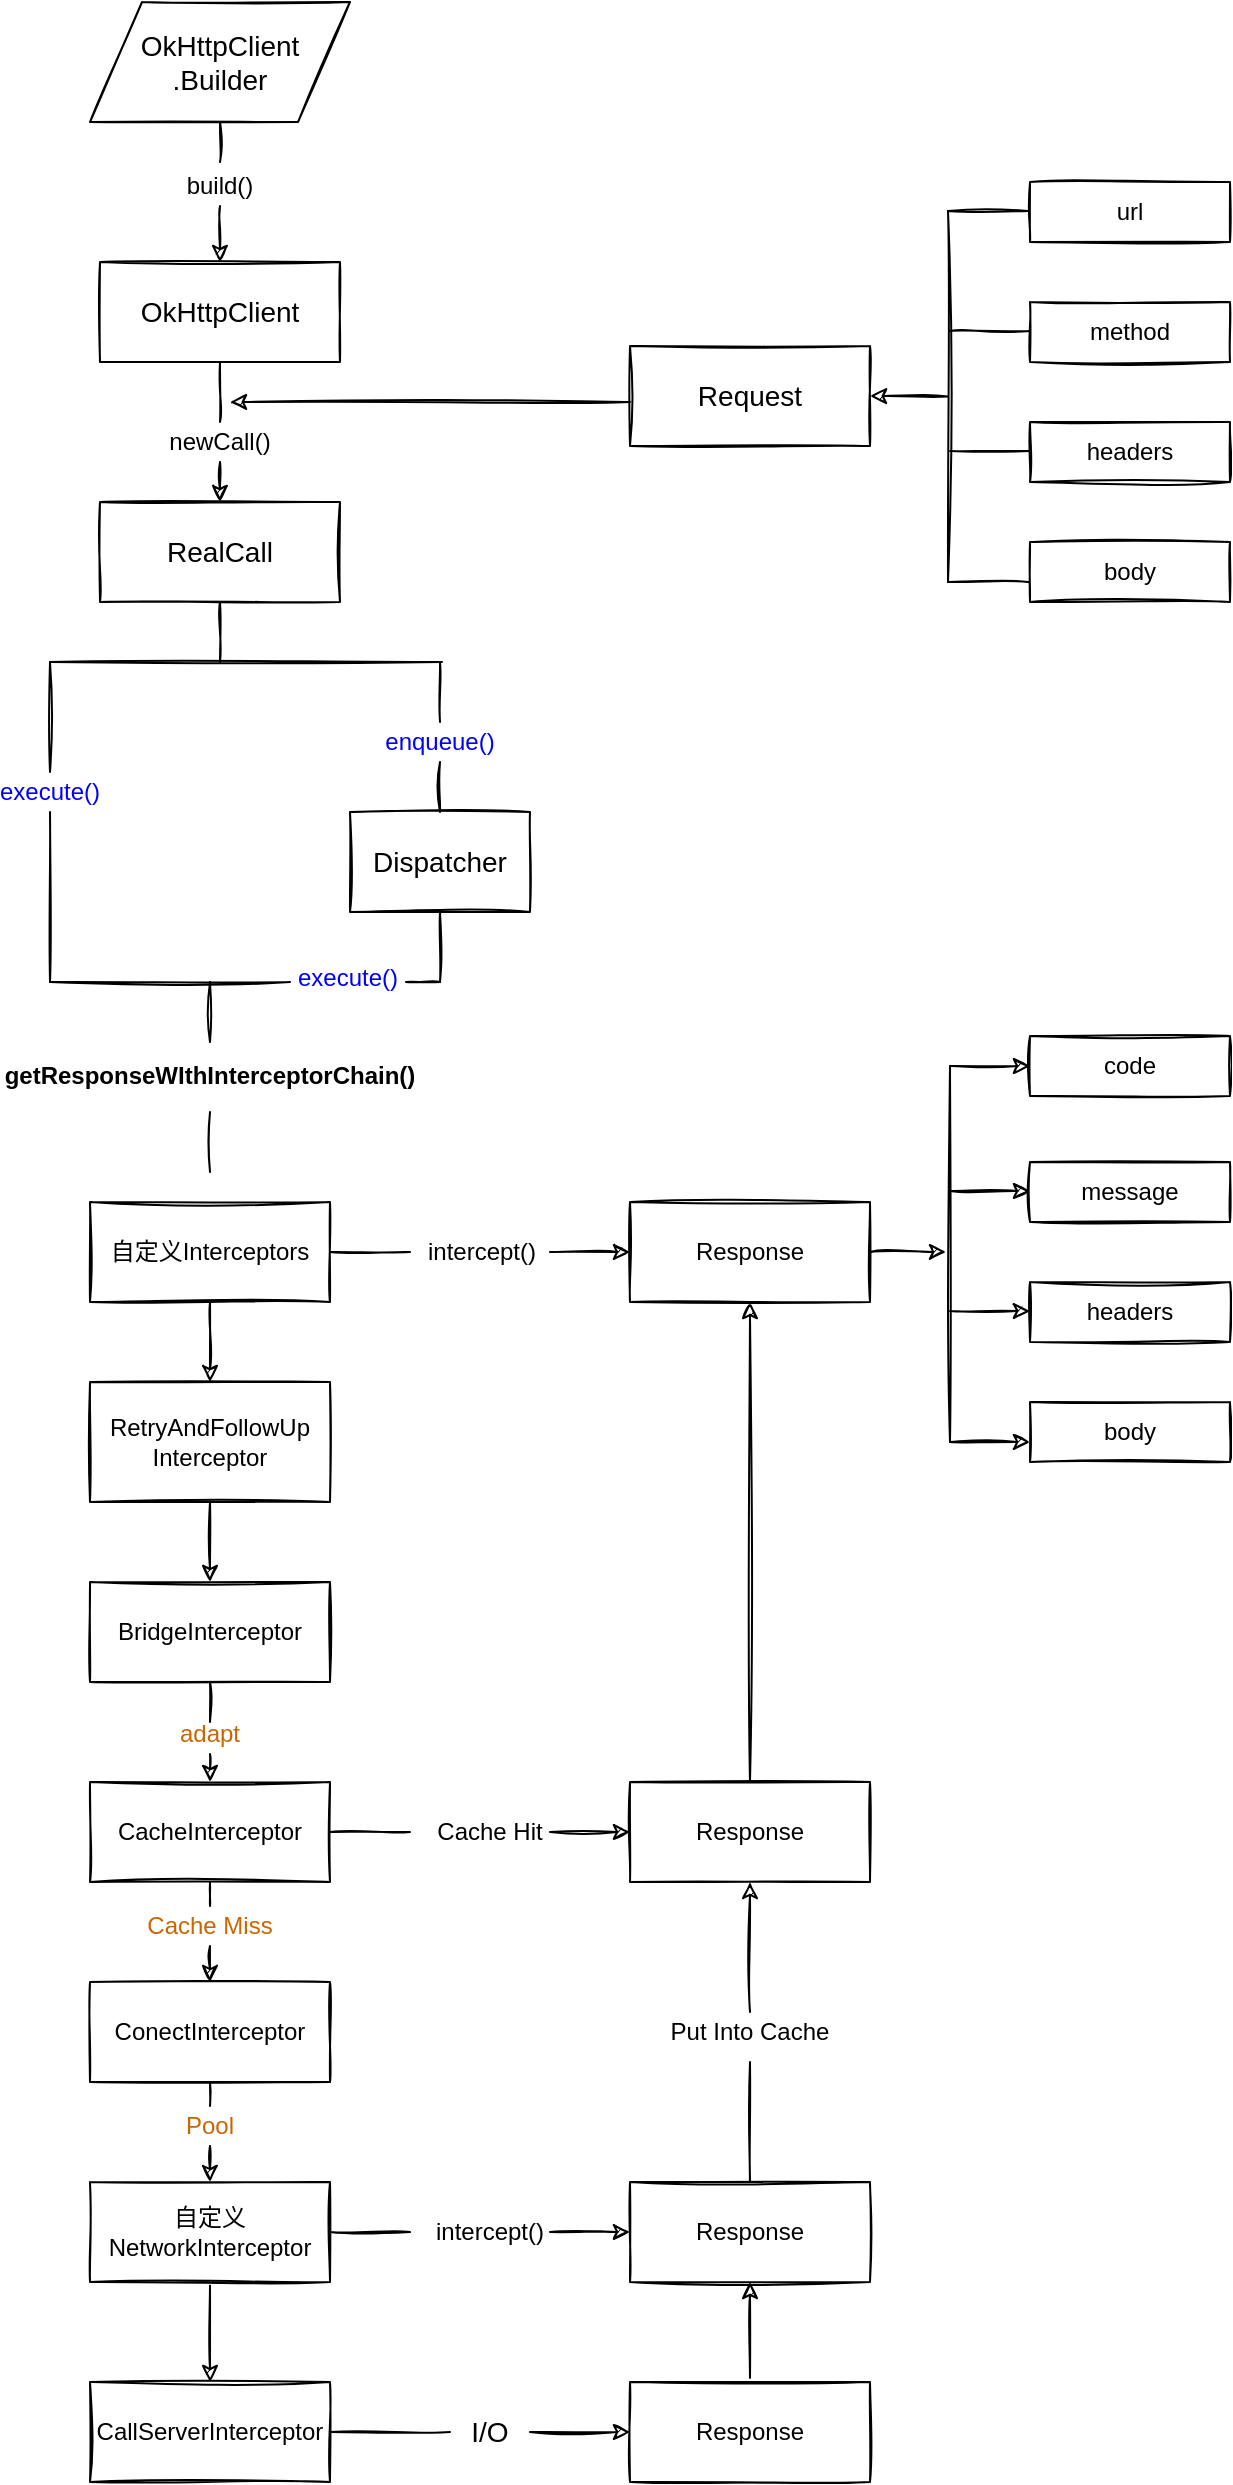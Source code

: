 <mxfile version="14.2.2" type="device"><diagram id="moZjUlrv1P99qllZAHhx" name="第 1 页"><mxGraphModel dx="889" dy="518" grid="1" gridSize="10" guides="1" tooltips="1" connect="1" arrows="1" fold="1" page="1" pageScale="1" pageWidth="850" pageHeight="1100" math="0" shadow="0"><root><mxCell id="0"/><mxCell id="1" parent="0"/><mxCell id="3" value="&lt;font style=&quot;font-size: 14px&quot;&gt;OkHttpClient&lt;br&gt;.Builder&lt;/font&gt;" style="shape=parallelogram;perimeter=parallelogramPerimeter;whiteSpace=wrap;html=1;sketch=1;" parent="1" vertex="1"><mxGeometry x="50" y="60" width="130" height="60" as="geometry"/></mxCell><mxCell id="4" value="&lt;font style=&quot;font-size: 14px&quot;&gt;OkHttpClient&lt;/font&gt;" style="rounded=0;whiteSpace=wrap;html=1;sketch=1;" parent="1" vertex="1"><mxGeometry x="55" y="190" width="120" height="50" as="geometry"/></mxCell><mxCell id="5" value="&lt;font style=&quot;font-size: 14px&quot;&gt;RealCall&lt;/font&gt;" style="rounded=0;whiteSpace=wrap;html=1;sketch=1;" parent="1" vertex="1"><mxGeometry x="55" y="310" width="120" height="50" as="geometry"/></mxCell><mxCell id="10" value="" style="endArrow=none;html=1;entryX=0.5;entryY=1;entryDx=0;entryDy=0;sketch=1;" parent="1" target="3" edge="1"><mxGeometry width="50" height="50" relative="1" as="geometry"><mxPoint x="115" y="140" as="sourcePoint"/><mxPoint x="270" y="140" as="targetPoint"/></mxGeometry></mxCell><mxCell id="11" value="build()" style="text;html=1;strokeColor=none;fillColor=none;align=center;verticalAlign=middle;whiteSpace=wrap;rounded=0;sketch=1;" parent="1" vertex="1"><mxGeometry x="95" y="142" width="40" height="20" as="geometry"/></mxCell><mxCell id="12" value="" style="endArrow=classic;html=1;exitX=0.5;exitY=1;exitDx=0;exitDy=0;entryX=0.5;entryY=0;entryDx=0;entryDy=0;sketch=1;" parent="1" source="11" target="4" edge="1"><mxGeometry width="50" height="50" relative="1" as="geometry"><mxPoint x="50" y="440" as="sourcePoint"/><mxPoint x="100" y="390" as="targetPoint"/></mxGeometry></mxCell><mxCell id="13" value="" style="endArrow=none;html=1;entryX=0.5;entryY=1;entryDx=0;entryDy=0;exitX=0.5;exitY=0;exitDx=0;exitDy=0;sketch=1;" parent="1" source="14" target="4" edge="1"><mxGeometry width="50" height="50" relative="1" as="geometry"><mxPoint x="50" y="440" as="sourcePoint"/><mxPoint x="100" y="390" as="targetPoint"/></mxGeometry></mxCell><mxCell id="14" value="newCall()" style="text;html=1;strokeColor=none;fillColor=none;align=center;verticalAlign=middle;whiteSpace=wrap;rounded=0;sketch=1;" parent="1" vertex="1"><mxGeometry x="95" y="270" width="40" height="20" as="geometry"/></mxCell><mxCell id="15" value="" style="endArrow=classic;html=1;exitX=0.5;exitY=1;exitDx=0;exitDy=0;entryX=0.5;entryY=0;entryDx=0;entryDy=0;sketch=1;" parent="1" source="14" target="5" edge="1"><mxGeometry width="50" height="50" relative="1" as="geometry"><mxPoint x="50" y="440" as="sourcePoint"/><mxPoint x="100" y="390" as="targetPoint"/></mxGeometry></mxCell><mxCell id="16" value="&lt;font style=&quot;font-size: 14px&quot;&gt;Request&lt;/font&gt;" style="rounded=0;whiteSpace=wrap;html=1;sketch=1;" parent="1" vertex="1"><mxGeometry x="320" y="232" width="120" height="50" as="geometry"/></mxCell><mxCell id="19" value="" style="endArrow=classic;html=1;sketch=1;" parent="1" edge="1"><mxGeometry width="50" height="50" relative="1" as="geometry"><mxPoint x="320" y="260" as="sourcePoint"/><mxPoint x="120" y="260" as="targetPoint"/></mxGeometry></mxCell><mxCell id="20" value="url" style="rounded=0;whiteSpace=wrap;html=1;sketch=1;" parent="1" vertex="1"><mxGeometry x="520" y="150" width="100" height="30" as="geometry"/></mxCell><mxCell id="21" value="method" style="rounded=0;whiteSpace=wrap;html=1;sketch=1;" parent="1" vertex="1"><mxGeometry x="520" y="210" width="100" height="30" as="geometry"/></mxCell><mxCell id="22" value="headers" style="rounded=0;whiteSpace=wrap;html=1;sketch=1;" parent="1" vertex="1"><mxGeometry x="520" y="270" width="100" height="30" as="geometry"/></mxCell><mxCell id="23" value="body" style="rounded=0;whiteSpace=wrap;html=1;sketch=1;" parent="1" vertex="1"><mxGeometry x="520" y="330" width="100" height="30" as="geometry"/></mxCell><mxCell id="26" value="" style="shape=partialRectangle;whiteSpace=wrap;html=1;bottom=1;right=1;left=1;top=0;fillColor=none;routingCenterX=-0.5;direction=south;sketch=1;" parent="1" vertex="1"><mxGeometry x="479" y="164.5" width="40" height="185.5" as="geometry"/></mxCell><mxCell id="28" value="" style="endArrow=none;html=1;sketch=1;" parent="1" edge="1"><mxGeometry width="50" height="50" relative="1" as="geometry"><mxPoint x="480" y="224.5" as="sourcePoint"/><mxPoint x="520" y="224.5" as="targetPoint"/></mxGeometry></mxCell><mxCell id="32" value="" style="endArrow=none;html=1;exitX=0.661;exitY=0.95;exitDx=0;exitDy=0;exitPerimeter=0;entryX=0.661;entryY=-0.025;entryDx=0;entryDy=0;entryPerimeter=0;sketch=1;" parent="1" edge="1"><mxGeometry width="50" height="50" relative="1" as="geometry"><mxPoint x="480" y="284.52" as="sourcePoint"/><mxPoint x="520" y="284.5" as="targetPoint"/></mxGeometry></mxCell><mxCell id="_YQ4pMRoCNjFfdMmOIvC-35" value="&lt;font style=&quot;font-size: 14px&quot;&gt;Dispatcher&lt;/font&gt;" style="rounded=0;whiteSpace=wrap;html=1;sketch=1;" vertex="1" parent="1"><mxGeometry x="180" y="465" width="90" height="50" as="geometry"/></mxCell><mxCell id="_YQ4pMRoCNjFfdMmOIvC-36" value="&lt;font color=&quot;#0000ff&quot;&gt;execute()&lt;/font&gt;" style="text;html=1;strokeColor=none;fillColor=none;align=center;verticalAlign=middle;whiteSpace=wrap;rounded=0;sketch=1;" vertex="1" parent="1"><mxGeometry x="10" y="445" width="40" height="20" as="geometry"/></mxCell><mxCell id="_YQ4pMRoCNjFfdMmOIvC-37" value="&lt;font color=&quot;#0000ff&quot;&gt;enqueue()&lt;/font&gt;" style="text;html=1;strokeColor=none;fillColor=none;align=center;verticalAlign=middle;whiteSpace=wrap;rounded=0;sketch=1;" vertex="1" parent="1"><mxGeometry x="205" y="420" width="40" height="20" as="geometry"/></mxCell><mxCell id="_YQ4pMRoCNjFfdMmOIvC-39" value="" style="endArrow=none;html=1;entryX=0.5;entryY=1;entryDx=0;entryDy=0;sketch=1;" edge="1" parent="1" target="5"><mxGeometry width="50" height="50" relative="1" as="geometry"><mxPoint x="115" y="390" as="sourcePoint"/><mxPoint x="120" y="400" as="targetPoint"/></mxGeometry></mxCell><mxCell id="_YQ4pMRoCNjFfdMmOIvC-40" value="" style="endArrow=none;html=1;sketch=1;" edge="1" parent="1"><mxGeometry width="50" height="50" relative="1" as="geometry"><mxPoint x="30" y="390" as="sourcePoint"/><mxPoint x="226" y="390" as="targetPoint"/></mxGeometry></mxCell><mxCell id="_YQ4pMRoCNjFfdMmOIvC-41" value="" style="endArrow=none;html=1;exitX=0.5;exitY=0;exitDx=0;exitDy=0;sketch=1;" edge="1" parent="1" source="_YQ4pMRoCNjFfdMmOIvC-37"><mxGeometry width="50" height="50" relative="1" as="geometry"><mxPoint x="50" y="490" as="sourcePoint"/><mxPoint x="225" y="390" as="targetPoint"/></mxGeometry></mxCell><mxCell id="_YQ4pMRoCNjFfdMmOIvC-42" value="" style="endArrow=none;html=1;entryX=0.5;entryY=1;entryDx=0;entryDy=0;exitX=0.5;exitY=0;exitDx=0;exitDy=0;sketch=1;" edge="1" parent="1" source="_YQ4pMRoCNjFfdMmOIvC-35" target="_YQ4pMRoCNjFfdMmOIvC-37"><mxGeometry width="50" height="50" relative="1" as="geometry"><mxPoint x="120" y="520" as="sourcePoint"/><mxPoint x="170" y="470" as="targetPoint"/></mxGeometry></mxCell><mxCell id="_YQ4pMRoCNjFfdMmOIvC-43" value="" style="endArrow=none;html=1;exitX=0.5;exitY=0;exitDx=0;exitDy=0;sketch=1;" edge="1" parent="1" source="_YQ4pMRoCNjFfdMmOIvC-36"><mxGeometry width="50" height="50" relative="1" as="geometry"><mxPoint x="20" y="460" as="sourcePoint"/><mxPoint x="30" y="390" as="targetPoint"/></mxGeometry></mxCell><mxCell id="_YQ4pMRoCNjFfdMmOIvC-44" value="" style="endArrow=none;html=1;sketch=1;" edge="1" parent="1"><mxGeometry width="50" height="50" relative="1" as="geometry"><mxPoint x="30" y="550" as="sourcePoint"/><mxPoint x="150" y="550" as="targetPoint"/></mxGeometry></mxCell><mxCell id="_YQ4pMRoCNjFfdMmOIvC-45" value="" style="endArrow=none;html=1;entryX=0.5;entryY=1;entryDx=0;entryDy=0;sketch=1;" edge="1" parent="1" target="_YQ4pMRoCNjFfdMmOIvC-36"><mxGeometry width="50" height="50" relative="1" as="geometry"><mxPoint x="30" y="550" as="sourcePoint"/><mxPoint x="100" y="490" as="targetPoint"/></mxGeometry></mxCell><mxCell id="_YQ4pMRoCNjFfdMmOIvC-46" value="&lt;font color=&quot;#0000ff&quot;&gt;execute()&lt;/font&gt;" style="text;html=1;strokeColor=none;fillColor=none;align=center;verticalAlign=middle;whiteSpace=wrap;rounded=0;sketch=1;" vertex="1" parent="1"><mxGeometry x="159" y="538" width="40" height="20" as="geometry"/></mxCell><mxCell id="_YQ4pMRoCNjFfdMmOIvC-47" value="" style="endArrow=none;html=1;entryX=0.5;entryY=1;entryDx=0;entryDy=0;sketch=1;" edge="1" parent="1" target="_YQ4pMRoCNjFfdMmOIvC-35"><mxGeometry width="50" height="50" relative="1" as="geometry"><mxPoint x="225" y="550" as="sourcePoint"/><mxPoint x="300" y="570" as="targetPoint"/></mxGeometry></mxCell><mxCell id="_YQ4pMRoCNjFfdMmOIvC-48" value="" style="endArrow=none;html=1;exitX=1;exitY=0.5;exitDx=0;exitDy=0;sketch=1;" edge="1" parent="1"><mxGeometry width="50" height="50" relative="1" as="geometry"><mxPoint x="208" y="550" as="sourcePoint"/><mxPoint x="225" y="550" as="targetPoint"/></mxGeometry></mxCell><mxCell id="_YQ4pMRoCNjFfdMmOIvC-49" value="" style="endArrow=none;html=1;sketch=1;" edge="1" parent="1"><mxGeometry width="50" height="50" relative="1" as="geometry"><mxPoint x="110" y="580" as="sourcePoint"/><mxPoint x="110" y="550" as="targetPoint"/></mxGeometry></mxCell><mxCell id="_YQ4pMRoCNjFfdMmOIvC-51" value="&lt;b&gt;getResponseWIthInterceptorChain()&lt;/b&gt;" style="text;html=1;strokeColor=none;fillColor=none;align=center;verticalAlign=middle;whiteSpace=wrap;rounded=0;sketch=1;" vertex="1" parent="1"><mxGeometry x="5" y="587" width="210" height="20" as="geometry"/></mxCell><mxCell id="_YQ4pMRoCNjFfdMmOIvC-52" value="" style="endArrow=none;html=1;sketch=1;" edge="1" parent="1"><mxGeometry width="50" height="50" relative="1" as="geometry"><mxPoint x="110" y="645" as="sourcePoint"/><mxPoint x="110" y="615" as="targetPoint"/></mxGeometry></mxCell><mxCell id="_YQ4pMRoCNjFfdMmOIvC-56" style="edgeStyle=orthogonalEdgeStyle;curved=0;rounded=1;sketch=1;orthogonalLoop=1;jettySize=auto;html=1;exitX=0.5;exitY=1;exitDx=0;exitDy=0;entryX=0.5;entryY=0;entryDx=0;entryDy=0;" edge="1" parent="1" source="_YQ4pMRoCNjFfdMmOIvC-53" target="_YQ4pMRoCNjFfdMmOIvC-54"><mxGeometry relative="1" as="geometry"/></mxCell><mxCell id="_YQ4pMRoCNjFfdMmOIvC-53" value="自定义Interceptors" style="rounded=0;whiteSpace=wrap;html=1;sketch=1;" vertex="1" parent="1"><mxGeometry x="50" y="660" width="120" height="50" as="geometry"/></mxCell><mxCell id="_YQ4pMRoCNjFfdMmOIvC-75" style="edgeStyle=orthogonalEdgeStyle;curved=0;rounded=1;sketch=1;orthogonalLoop=1;jettySize=auto;html=1;exitX=0.5;exitY=1;exitDx=0;exitDy=0;entryX=0.5;entryY=0;entryDx=0;entryDy=0;" edge="1" parent="1" source="_YQ4pMRoCNjFfdMmOIvC-54" target="_YQ4pMRoCNjFfdMmOIvC-57"><mxGeometry relative="1" as="geometry"/></mxCell><mxCell id="_YQ4pMRoCNjFfdMmOIvC-54" value="RetryAndFollowUp&lt;br&gt;Interceptor" style="rounded=0;whiteSpace=wrap;html=1;sketch=1;" vertex="1" parent="1"><mxGeometry x="50" y="750" width="120" height="60" as="geometry"/></mxCell><mxCell id="_YQ4pMRoCNjFfdMmOIvC-57" value="BridgeInterceptor" style="rounded=0;whiteSpace=wrap;html=1;sketch=1;" vertex="1" parent="1"><mxGeometry x="50" y="850" width="120" height="50" as="geometry"/></mxCell><mxCell id="_YQ4pMRoCNjFfdMmOIvC-58" value="CacheInterceptor" style="rounded=0;whiteSpace=wrap;html=1;sketch=1;" vertex="1" parent="1"><mxGeometry x="50" y="950" width="120" height="50" as="geometry"/></mxCell><mxCell id="_YQ4pMRoCNjFfdMmOIvC-59" value="ConectInterceptor" style="rounded=0;whiteSpace=wrap;html=1;sketch=1;" vertex="1" parent="1"><mxGeometry x="50" y="1050" width="120" height="50" as="geometry"/></mxCell><mxCell id="_YQ4pMRoCNjFfdMmOIvC-65" style="edgeStyle=orthogonalEdgeStyle;curved=0;rounded=1;sketch=1;orthogonalLoop=1;jettySize=auto;html=1;exitX=0.5;exitY=1;exitDx=0;exitDy=0;entryX=0.5;entryY=0;entryDx=0;entryDy=0;" edge="1" parent="1" source="_YQ4pMRoCNjFfdMmOIvC-60" target="_YQ4pMRoCNjFfdMmOIvC-64"><mxGeometry relative="1" as="geometry"/></mxCell><mxCell id="_YQ4pMRoCNjFfdMmOIvC-60" value="自定义NetworkInterceptor" style="rounded=0;whiteSpace=wrap;html=1;sketch=1;" vertex="1" parent="1"><mxGeometry x="50" y="1150" width="120" height="50" as="geometry"/></mxCell><mxCell id="_YQ4pMRoCNjFfdMmOIvC-64" value="CallServerInterceptor" style="rounded=0;whiteSpace=wrap;html=1;sketch=1;" vertex="1" parent="1"><mxGeometry x="50" y="1250" width="120" height="50" as="geometry"/></mxCell><mxCell id="_YQ4pMRoCNjFfdMmOIvC-67" value="Response" style="rounded=0;whiteSpace=wrap;html=1;sketch=1;" vertex="1" parent="1"><mxGeometry x="320" y="1150" width="120" height="50" as="geometry"/></mxCell><mxCell id="_YQ4pMRoCNjFfdMmOIvC-71" value="&lt;font style=&quot;font-size: 14px&quot;&gt;I/O&lt;/font&gt;" style="text;html=1;strokeColor=none;fillColor=none;align=center;verticalAlign=middle;whiteSpace=wrap;rounded=0;sketch=1;" vertex="1" parent="1"><mxGeometry x="230" y="1265" width="40" height="20" as="geometry"/></mxCell><mxCell id="_YQ4pMRoCNjFfdMmOIvC-72" value="" style="endArrow=none;html=1;exitX=1;exitY=0.5;exitDx=0;exitDy=0;entryX=0;entryY=0.5;entryDx=0;entryDy=0;sketch=1;" edge="1" parent="1" source="_YQ4pMRoCNjFfdMmOIvC-64" target="_YQ4pMRoCNjFfdMmOIvC-71"><mxGeometry width="50" height="50" relative="1" as="geometry"><mxPoint x="320" y="1130" as="sourcePoint"/><mxPoint x="370" y="1080" as="targetPoint"/></mxGeometry></mxCell><mxCell id="_YQ4pMRoCNjFfdMmOIvC-73" value="" style="endArrow=classic;html=1;exitX=1;exitY=0.5;exitDx=0;exitDy=0;sketch=1;" edge="1" parent="1" source="_YQ4pMRoCNjFfdMmOIvC-71"><mxGeometry width="50" height="50" relative="1" as="geometry"><mxPoint x="350" y="1290" as="sourcePoint"/><mxPoint x="320" y="1275" as="targetPoint"/></mxGeometry></mxCell><mxCell id="_YQ4pMRoCNjFfdMmOIvC-89" style="edgeStyle=orthogonalEdgeStyle;curved=0;rounded=1;sketch=1;orthogonalLoop=1;jettySize=auto;html=1;exitX=0.5;exitY=0;exitDx=0;exitDy=0;entryX=0.5;entryY=1;entryDx=0;entryDy=0;" edge="1" parent="1" source="_YQ4pMRoCNjFfdMmOIvC-76" target="_YQ4pMRoCNjFfdMmOIvC-77"><mxGeometry relative="1" as="geometry"/></mxCell><mxCell id="_YQ4pMRoCNjFfdMmOIvC-76" value="Response" style="rounded=0;whiteSpace=wrap;html=1;sketch=1;" vertex="1" parent="1"><mxGeometry x="320" y="950" width="120" height="50" as="geometry"/></mxCell><mxCell id="_YQ4pMRoCNjFfdMmOIvC-103" style="edgeStyle=orthogonalEdgeStyle;curved=0;rounded=1;sketch=1;orthogonalLoop=1;jettySize=auto;html=1;exitX=1;exitY=0.5;exitDx=0;exitDy=0;entryX=0.5;entryY=1;entryDx=0;entryDy=0;" edge="1" parent="1" source="_YQ4pMRoCNjFfdMmOIvC-77"><mxGeometry relative="1" as="geometry"><mxPoint x="478" y="684.5" as="targetPoint"/></mxGeometry></mxCell><mxCell id="_YQ4pMRoCNjFfdMmOIvC-77" value="Response" style="rounded=0;whiteSpace=wrap;html=1;sketch=1;" vertex="1" parent="1"><mxGeometry x="320" y="660" width="120" height="50" as="geometry"/></mxCell><mxCell id="_YQ4pMRoCNjFfdMmOIvC-79" style="edgeStyle=orthogonalEdgeStyle;curved=0;rounded=1;sketch=1;orthogonalLoop=1;jettySize=auto;html=1;exitX=0.5;exitY=0;exitDx=0;exitDy=0;entryX=0.5;entryY=1;entryDx=0;entryDy=0;" edge="1" parent="1" source="_YQ4pMRoCNjFfdMmOIvC-78" target="_YQ4pMRoCNjFfdMmOIvC-67"><mxGeometry relative="1" as="geometry"/></mxCell><mxCell id="_YQ4pMRoCNjFfdMmOIvC-78" value="Response" style="rounded=0;whiteSpace=wrap;html=1;sketch=1;" vertex="1" parent="1"><mxGeometry x="320" y="1250" width="120" height="50" as="geometry"/></mxCell><mxCell id="_YQ4pMRoCNjFfdMmOIvC-81" value="intercept()" style="text;html=1;strokeColor=none;fillColor=none;align=center;verticalAlign=middle;whiteSpace=wrap;rounded=0;sketch=1;" vertex="1" parent="1"><mxGeometry x="230" y="1165" width="40" height="20" as="geometry"/></mxCell><mxCell id="_YQ4pMRoCNjFfdMmOIvC-82" value="" style="endArrow=classic;html=1;entryX=0;entryY=0.5;entryDx=0;entryDy=0;sketch=1;" edge="1" parent="1" target="_YQ4pMRoCNjFfdMmOIvC-67"><mxGeometry width="50" height="50" relative="1" as="geometry"><mxPoint x="280" y="1175" as="sourcePoint"/><mxPoint x="340" y="1160" as="targetPoint"/></mxGeometry></mxCell><mxCell id="_YQ4pMRoCNjFfdMmOIvC-83" value="" style="endArrow=none;html=1;exitX=1;exitY=0.5;exitDx=0;exitDy=0;sketch=1;" edge="1" parent="1" source="_YQ4pMRoCNjFfdMmOIvC-60"><mxGeometry width="50" height="50" relative="1" as="geometry"><mxPoint x="270" y="1140" as="sourcePoint"/><mxPoint x="210" y="1175" as="targetPoint"/></mxGeometry></mxCell><mxCell id="_YQ4pMRoCNjFfdMmOIvC-86" value="intercept()" style="text;html=1;strokeColor=none;fillColor=none;align=center;verticalAlign=middle;whiteSpace=wrap;rounded=0;sketch=1;" vertex="1" parent="1"><mxGeometry x="226" y="675" width="40" height="20" as="geometry"/></mxCell><mxCell id="_YQ4pMRoCNjFfdMmOIvC-87" value="" style="endArrow=none;html=1;exitX=1;exitY=0.5;exitDx=0;exitDy=0;sketch=1;" edge="1" parent="1" source="_YQ4pMRoCNjFfdMmOIvC-53"><mxGeometry width="50" height="50" relative="1" as="geometry"><mxPoint x="200" y="810" as="sourcePoint"/><mxPoint x="210" y="685" as="targetPoint"/></mxGeometry></mxCell><mxCell id="_YQ4pMRoCNjFfdMmOIvC-88" value="" style="endArrow=classic;html=1;entryX=0;entryY=0.5;entryDx=0;entryDy=0;sketch=1;" edge="1" parent="1" target="_YQ4pMRoCNjFfdMmOIvC-77"><mxGeometry width="50" height="50" relative="1" as="geometry"><mxPoint x="280" y="685" as="sourcePoint"/><mxPoint x="340" y="820" as="targetPoint"/></mxGeometry></mxCell><mxCell id="_YQ4pMRoCNjFfdMmOIvC-91" value="Cache Hit" style="text;html=1;strokeColor=none;fillColor=none;align=center;verticalAlign=middle;whiteSpace=wrap;rounded=0;sketch=1;" vertex="1" parent="1"><mxGeometry x="220" y="965" width="60" height="20" as="geometry"/></mxCell><mxCell id="_YQ4pMRoCNjFfdMmOIvC-92" value="" style="endArrow=none;html=1;exitX=1;exitY=0.5;exitDx=0;exitDy=0;sketch=1;" edge="1" parent="1" source="_YQ4pMRoCNjFfdMmOIvC-58"><mxGeometry width="50" height="50" relative="1" as="geometry"><mxPoint x="190" y="1100" as="sourcePoint"/><mxPoint x="210" y="975" as="targetPoint"/></mxGeometry></mxCell><mxCell id="_YQ4pMRoCNjFfdMmOIvC-93" value="" style="endArrow=classic;html=1;entryX=0;entryY=0.5;entryDx=0;entryDy=0;exitX=1;exitY=0.5;exitDx=0;exitDy=0;sketch=1;" edge="1" parent="1" source="_YQ4pMRoCNjFfdMmOIvC-91" target="_YQ4pMRoCNjFfdMmOIvC-76"><mxGeometry width="50" height="50" relative="1" as="geometry"><mxPoint x="290" y="975" as="sourcePoint"/><mxPoint x="310" y="1040" as="targetPoint"/></mxGeometry></mxCell><mxCell id="_YQ4pMRoCNjFfdMmOIvC-97" value="headers" style="rounded=0;whiteSpace=wrap;html=1;sketch=1;" vertex="1" parent="1"><mxGeometry x="520" y="700" width="100" height="30" as="geometry"/></mxCell><mxCell id="_YQ4pMRoCNjFfdMmOIvC-98" value="message" style="rounded=0;whiteSpace=wrap;html=1;sketch=1;" vertex="1" parent="1"><mxGeometry x="520" y="640" width="100" height="30" as="geometry"/></mxCell><mxCell id="_YQ4pMRoCNjFfdMmOIvC-99" value="body" style="rounded=0;whiteSpace=wrap;html=1;sketch=1;" vertex="1" parent="1"><mxGeometry x="520" y="760" width="100" height="30" as="geometry"/></mxCell><mxCell id="_YQ4pMRoCNjFfdMmOIvC-100" value="code" style="rounded=0;whiteSpace=wrap;html=1;sketch=1;" vertex="1" parent="1"><mxGeometry x="520" y="577" width="100" height="30" as="geometry"/></mxCell><mxCell id="_YQ4pMRoCNjFfdMmOIvC-104" value="" style="endArrow=none;html=1;sketch=1;" edge="1" parent="1"><mxGeometry width="50" height="50" relative="1" as="geometry"><mxPoint x="480" y="780" as="sourcePoint"/><mxPoint x="480" y="592" as="targetPoint"/></mxGeometry></mxCell><mxCell id="_YQ4pMRoCNjFfdMmOIvC-105" value="" style="endArrow=classic;html=1;entryX=0;entryY=0.5;entryDx=0;entryDy=0;sketch=1;" edge="1" parent="1" target="_YQ4pMRoCNjFfdMmOIvC-100"><mxGeometry width="50" height="50" relative="1" as="geometry"><mxPoint x="480" y="592" as="sourcePoint"/><mxPoint x="620" y="520" as="targetPoint"/></mxGeometry></mxCell><mxCell id="_YQ4pMRoCNjFfdMmOIvC-107" value="" style="endArrow=classic;html=1;entryX=0;entryY=0.5;entryDx=0;entryDy=0;sketch=1;" edge="1" parent="1"><mxGeometry width="50" height="50" relative="1" as="geometry"><mxPoint x="480" y="654.5" as="sourcePoint"/><mxPoint x="520" y="654.5" as="targetPoint"/></mxGeometry></mxCell><mxCell id="_YQ4pMRoCNjFfdMmOIvC-108" value="" style="endArrow=classic;html=1;entryX=0;entryY=0.5;entryDx=0;entryDy=0;sketch=1;" edge="1" parent="1"><mxGeometry width="50" height="50" relative="1" as="geometry"><mxPoint x="480" y="714.5" as="sourcePoint"/><mxPoint x="520" y="714.5" as="targetPoint"/></mxGeometry></mxCell><mxCell id="_YQ4pMRoCNjFfdMmOIvC-109" value="" style="endArrow=classic;html=1;entryX=0;entryY=0.5;entryDx=0;entryDy=0;sketch=1;" edge="1" parent="1"><mxGeometry width="50" height="50" relative="1" as="geometry"><mxPoint x="480" y="780" as="sourcePoint"/><mxPoint x="520" y="780" as="targetPoint"/></mxGeometry></mxCell><mxCell id="_YQ4pMRoCNjFfdMmOIvC-110" value="" style="endArrow=classic;html=1;entryX=1;entryY=0.5;entryDx=0;entryDy=0;exitX=0.5;exitY=1;exitDx=0;exitDy=0;sketch=1;" edge="1" parent="1" source="26" target="16"><mxGeometry width="50" height="50" relative="1" as="geometry"><mxPoint x="470" y="470" as="sourcePoint"/><mxPoint x="520" y="420" as="targetPoint"/></mxGeometry></mxCell><mxCell id="_YQ4pMRoCNjFfdMmOIvC-111" value="&lt;font color=&quot;#cc6600&quot;&gt;adapt&lt;/font&gt;" style="text;html=1;strokeColor=none;fillColor=none;align=center;verticalAlign=middle;whiteSpace=wrap;rounded=0;sketch=1;" vertex="1" parent="1"><mxGeometry x="90" y="916" width="40" height="20" as="geometry"/></mxCell><mxCell id="_YQ4pMRoCNjFfdMmOIvC-112" value="" style="endArrow=none;html=1;entryX=0.5;entryY=1;entryDx=0;entryDy=0;sketch=1;" edge="1" parent="1" target="_YQ4pMRoCNjFfdMmOIvC-57"><mxGeometry width="50" height="50" relative="1" as="geometry"><mxPoint x="110" y="920" as="sourcePoint"/><mxPoint x="110" y="910" as="targetPoint"/></mxGeometry></mxCell><mxCell id="_YQ4pMRoCNjFfdMmOIvC-114" value="" style="endArrow=classic;html=1;entryX=0.5;entryY=0;entryDx=0;entryDy=0;exitX=0.5;exitY=1;exitDx=0;exitDy=0;sketch=1;" edge="1" parent="1" source="_YQ4pMRoCNjFfdMmOIvC-111" target="_YQ4pMRoCNjFfdMmOIvC-58"><mxGeometry width="50" height="50" relative="1" as="geometry"><mxPoint x="250" y="890" as="sourcePoint"/><mxPoint x="300" y="840" as="targetPoint"/></mxGeometry></mxCell><mxCell id="_YQ4pMRoCNjFfdMmOIvC-115" value="&lt;font color=&quot;#cc6600&quot;&gt;Cache Miss&lt;/font&gt;" style="text;html=1;strokeColor=none;fillColor=none;align=center;verticalAlign=middle;whiteSpace=wrap;rounded=0;sketch=1;" vertex="1" parent="1"><mxGeometry x="75" y="1012" width="70" height="20" as="geometry"/></mxCell><mxCell id="_YQ4pMRoCNjFfdMmOIvC-116" value="" style="endArrow=none;html=1;entryX=0.5;entryY=1;entryDx=0;entryDy=0;sketch=1;" edge="1" parent="1" target="_YQ4pMRoCNjFfdMmOIvC-58"><mxGeometry width="50" height="50" relative="1" as="geometry"><mxPoint x="110" y="1012" as="sourcePoint"/><mxPoint x="290" y="1050" as="targetPoint"/></mxGeometry></mxCell><mxCell id="_YQ4pMRoCNjFfdMmOIvC-117" value="" style="endArrow=classic;html=1;entryX=0.5;entryY=0;entryDx=0;entryDy=0;sketch=1;" edge="1" parent="1" target="_YQ4pMRoCNjFfdMmOIvC-59"><mxGeometry width="50" height="50" relative="1" as="geometry"><mxPoint x="110" y="1032" as="sourcePoint"/><mxPoint x="280" y="1040" as="targetPoint"/></mxGeometry></mxCell><mxCell id="_YQ4pMRoCNjFfdMmOIvC-118" value="&lt;font color=&quot;#cc6600&quot;&gt;Pool&lt;/font&gt;" style="text;html=1;strokeColor=none;fillColor=none;align=center;verticalAlign=middle;whiteSpace=wrap;rounded=0;sketch=1;" vertex="1" parent="1"><mxGeometry x="90" y="1112" width="40" height="20" as="geometry"/></mxCell><mxCell id="_YQ4pMRoCNjFfdMmOIvC-119" value="" style="endArrow=none;html=1;entryX=0.5;entryY=1;entryDx=0;entryDy=0;exitX=0.5;exitY=0;exitDx=0;exitDy=0;sketch=1;" edge="1" parent="1" source="_YQ4pMRoCNjFfdMmOIvC-118" target="_YQ4pMRoCNjFfdMmOIvC-59"><mxGeometry width="50" height="50" relative="1" as="geometry"><mxPoint x="190" y="1160" as="sourcePoint"/><mxPoint x="240" y="1110" as="targetPoint"/></mxGeometry></mxCell><mxCell id="_YQ4pMRoCNjFfdMmOIvC-120" value="" style="endArrow=classic;html=1;entryX=0.5;entryY=0;entryDx=0;entryDy=0;exitX=0.5;exitY=1;exitDx=0;exitDy=0;sketch=1;" edge="1" parent="1" source="_YQ4pMRoCNjFfdMmOIvC-118" target="_YQ4pMRoCNjFfdMmOIvC-60"><mxGeometry width="50" height="50" relative="1" as="geometry"><mxPoint x="250" y="1120" as="sourcePoint"/><mxPoint x="300" y="1070" as="targetPoint"/></mxGeometry></mxCell><mxCell id="_YQ4pMRoCNjFfdMmOIvC-129" value="Put Into Cache" style="text;html=1;strokeColor=none;fillColor=none;align=center;verticalAlign=middle;whiteSpace=wrap;rounded=0;sketch=1;" vertex="1" parent="1"><mxGeometry x="335" y="1065" width="90" height="20" as="geometry"/></mxCell><mxCell id="_YQ4pMRoCNjFfdMmOIvC-130" value="" style="endArrow=none;html=1;exitX=0.5;exitY=0;exitDx=0;exitDy=0;sketch=1;" edge="1" parent="1" source="_YQ4pMRoCNjFfdMmOIvC-67"><mxGeometry width="50" height="50" relative="1" as="geometry"><mxPoint x="430" y="1140" as="sourcePoint"/><mxPoint x="380" y="1090" as="targetPoint"/></mxGeometry></mxCell><mxCell id="_YQ4pMRoCNjFfdMmOIvC-131" value="" style="endArrow=classic;html=1;entryX=0.5;entryY=1;entryDx=0;entryDy=0;exitX=0.5;exitY=0;exitDx=0;exitDy=0;sketch=1;" edge="1" parent="1" source="_YQ4pMRoCNjFfdMmOIvC-129" target="_YQ4pMRoCNjFfdMmOIvC-76"><mxGeometry width="50" height="50" relative="1" as="geometry"><mxPoint x="530" y="1080" as="sourcePoint"/><mxPoint x="580" y="1030" as="targetPoint"/></mxGeometry></mxCell></root></mxGraphModel></diagram></mxfile>